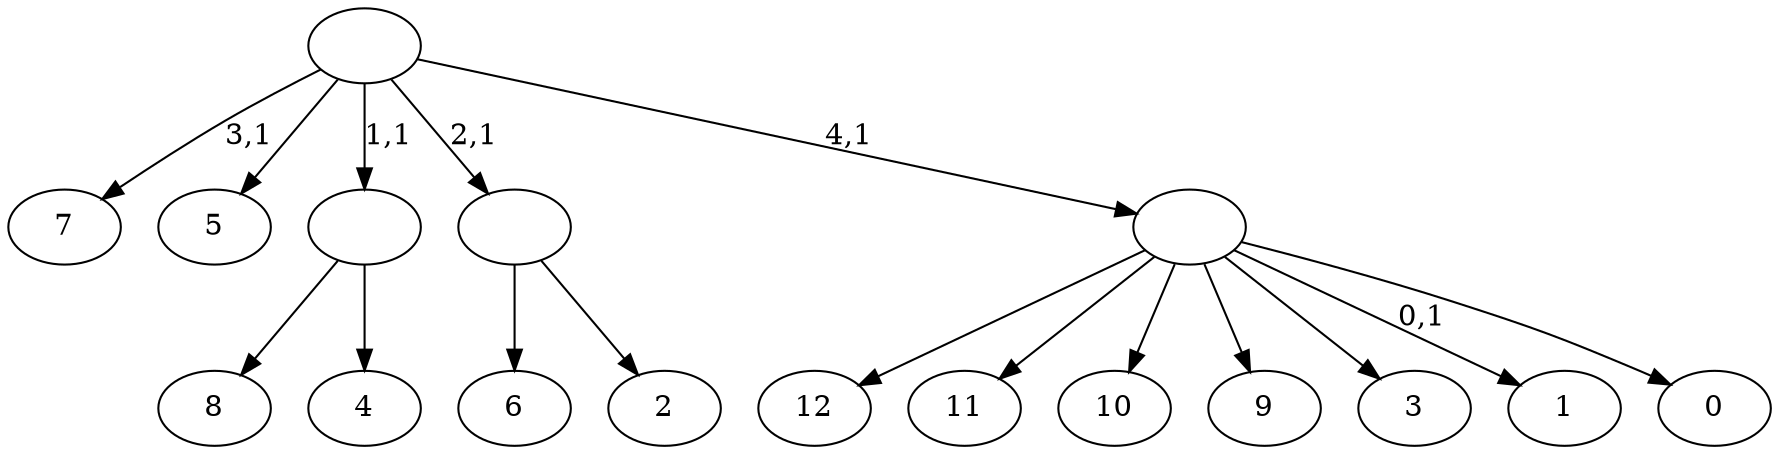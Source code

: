 digraph T {
	18 [label="12"]
	17 [label="11"]
	16 [label="10"]
	15 [label="9"]
	14 [label="8"]
	13 [label="7"]
	11 [label="6"]
	10 [label="5"]
	9 [label="4"]
	8 [label=""]
	7 [label="3"]
	6 [label="2"]
	5 [label=""]
	4 [label="1"]
	2 [label="0"]
	1 [label=""]
	0 [label=""]
	8 -> 14 [label=""]
	8 -> 9 [label=""]
	5 -> 11 [label=""]
	5 -> 6 [label=""]
	1 -> 4 [label="0,1"]
	1 -> 18 [label=""]
	1 -> 17 [label=""]
	1 -> 16 [label=""]
	1 -> 15 [label=""]
	1 -> 7 [label=""]
	1 -> 2 [label=""]
	0 -> 13 [label="3,1"]
	0 -> 10 [label=""]
	0 -> 8 [label="1,1"]
	0 -> 5 [label="2,1"]
	0 -> 1 [label="4,1"]
}
